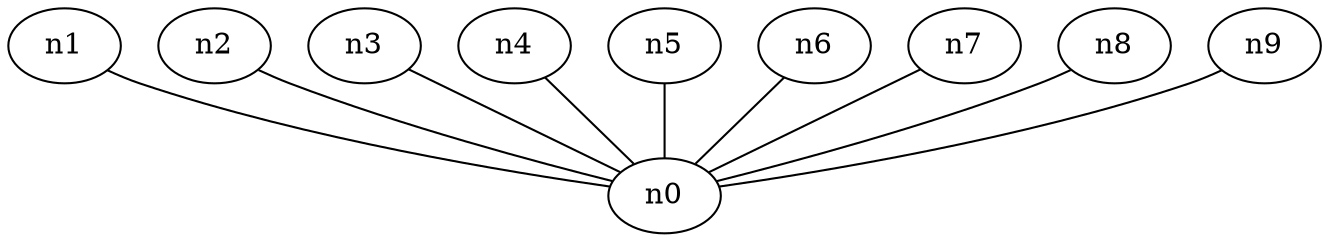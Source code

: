 graph SimConf {
n0 [mod_num=0, traffic="", ipdests="127.129.92.19", autoack="False"];
n1 [s1_1="harpoon flowstart=exponential(1.000000) ipsrc=127.126.151.10 flowsize=normal(400000.000000,100.000000) lossrate=randomchoice(0.001) ipdst=127.129.92.19 dport=randomunifint(1025,65535) sport=randomchoice(22,80,443)", mod_num=0, ipdests="127.126.151.10", m1_1="modulator profile=((3000,),(1,)) start=0 generator=s1_1", traffic="m1_1", autoack="False"];
n2 [mod_num=0, s2_4="harpoon flowstart=exponential(1.000000) ipsrc=127.126.44.111 flowsize=normal(400000.000000,100.000000) lossrate=randomchoice(0.001) ipdst=127.129.92.19 dport=randomunifint(1025,65535) sport=randomchoice(22,80,443)", s2_2="harpoon flowstart=exponential(1.000000) ipsrc=127.126.44.111 flowsize=normal(400000.000000,100.000000) lossrate=randomchoice(0.001) ipdst=127.129.92.19 dport=randomunifint(1025,65535) sport=randomchoice(22,80,443)", ipdests="127.126.44.111", s2_3="harpoon flowstart=exponential(6.000000) ipsrc=127.126.44.111 flowsize=normal(400000.000000,100.000000) lossrate=randomchoice(0.001) ipdst=127.129.92.19 dport=randomunifint(1025,65535) sport=randomchoice(22,80,443)", m2_4="modulator profile=((1600,),(1,)) start=1400 generator=s2_4", traffic="m2_4 m2_2 m2_3", m2_2="modulator profile=((1200,),(1,)) start=0 generator=s2_2", m2_3="modulator profile=((200,),(1,)) start=1200 generator=s2_3", autoack="False"];
n3 [mod_num=0, ipdests="127.119.115.87", traffic="m3_1", s3_1="harpoon flowstart=exponential(1.000000) ipsrc=127.119.115.87 flowsize=normal(400000.000000,100.000000) lossrate=randomchoice(0.001) ipdst=127.129.92.19 dport=randomunifint(1025,65535) sport=randomchoice(22,80,443)", m3_1="modulator profile=((3000,),(1,)) start=0 generator=s3_1", autoack="False"];
n4 [mod_num=0, m4_1="modulator profile=((3000,),(1,)) start=0 generator=s4_1", ipdests="127.119.102.177", traffic="m4_1", s4_1="harpoon flowstart=exponential(1.000000) ipsrc=127.119.102.177 flowsize=normal(400000.000000,100.000000) lossrate=randomchoice(0.001) ipdst=127.129.92.19 dport=randomunifint(1025,65535) sport=randomchoice(22,80,443)", autoack="False"];
n5 [mod_num=0, s5_1="harpoon flowstart=exponential(1.000000) ipsrc=127.137.220.95 flowsize=normal(400000.000000,100.000000) lossrate=randomchoice(0.001) ipdst=127.129.92.19 dport=randomunifint(1025,65535) sport=randomchoice(22,80,443)", ipdests="127.137.220.95", m5_1="modulator profile=((3000,),(1,)) start=0 generator=s5_1", traffic="m5_1", autoack="False"];
n6 [mod_num=0, s6_1="harpoon flowstart=exponential(1.000000) ipsrc=127.118.14.249 flowsize=normal(400000.000000,100.000000) lossrate=randomchoice(0.001) ipdst=127.129.92.19 dport=randomunifint(1025,65535) sport=randomchoice(22,80,443)", ipdests="127.118.14.249", m6_1="modulator profile=((3000,),(1,)) start=0 generator=s6_1", traffic="m6_1", autoack="False"];
n7 [mod_num=0, s7_1="harpoon flowstart=exponential(1.000000) ipsrc=127.117.158.162 flowsize=normal(400000.000000,100.000000) lossrate=randomchoice(0.001) ipdst=127.129.92.19 dport=randomunifint(1025,65535) sport=randomchoice(22,80,443)", ipdests="127.117.158.162", traffic="m7_1", m7_1="modulator profile=((3000,),(1,)) start=0 generator=s7_1", autoack="False"];
n8 [s8_1="harpoon flowstart=exponential(1.000000) ipsrc=127.117.241.46 flowsize=normal(400000.000000,100.000000) lossrate=randomchoice(0.001) ipdst=127.129.92.19 dport=randomunifint(1025,65535) sport=randomchoice(22,80,443)", mod_num=0, ipdests="127.117.241.46", m8_1="modulator profile=((3000,),(1,)) start=0 generator=s8_1", traffic="m8_1", autoack="False"];
n9 [mod_num=0, s9_1="harpoon flowstart=exponential(1.000000) ipsrc=127.114.52.2 flowsize=normal(400000.000000,100.000000) lossrate=randomchoice(0.001) ipdst=127.129.92.19 dport=randomunifint(1025,65535) sport=randomchoice(22,80,443)", ipdests="127.114.52.2", traffic="m9_1", m9_1="modulator profile=((3000,),(1,)) start=0 generator=s9_1", autoack="False"];
n1 -- n0  [delay=0.01, capacity=10000000, weight=10];
n2 -- n0  [delay=0.01, capacity=10000000, weight=10];
n3 -- n0  [delay=0.01, capacity=10000000, weight=10];
n4 -- n0  [delay=0.01, capacity=10000000, weight=10];
n5 -- n0  [delay=0.01, capacity=10000000, weight=10];
n6 -- n0  [delay=0.01, capacity=10000000, weight=10];
n7 -- n0  [delay=0.01, capacity=10000000, weight=10];
n8 -- n0  [delay=0.01, capacity=10000000, weight=10];
n9 -- n0  [delay=0.01, capacity=10000000, weight=10];
}
